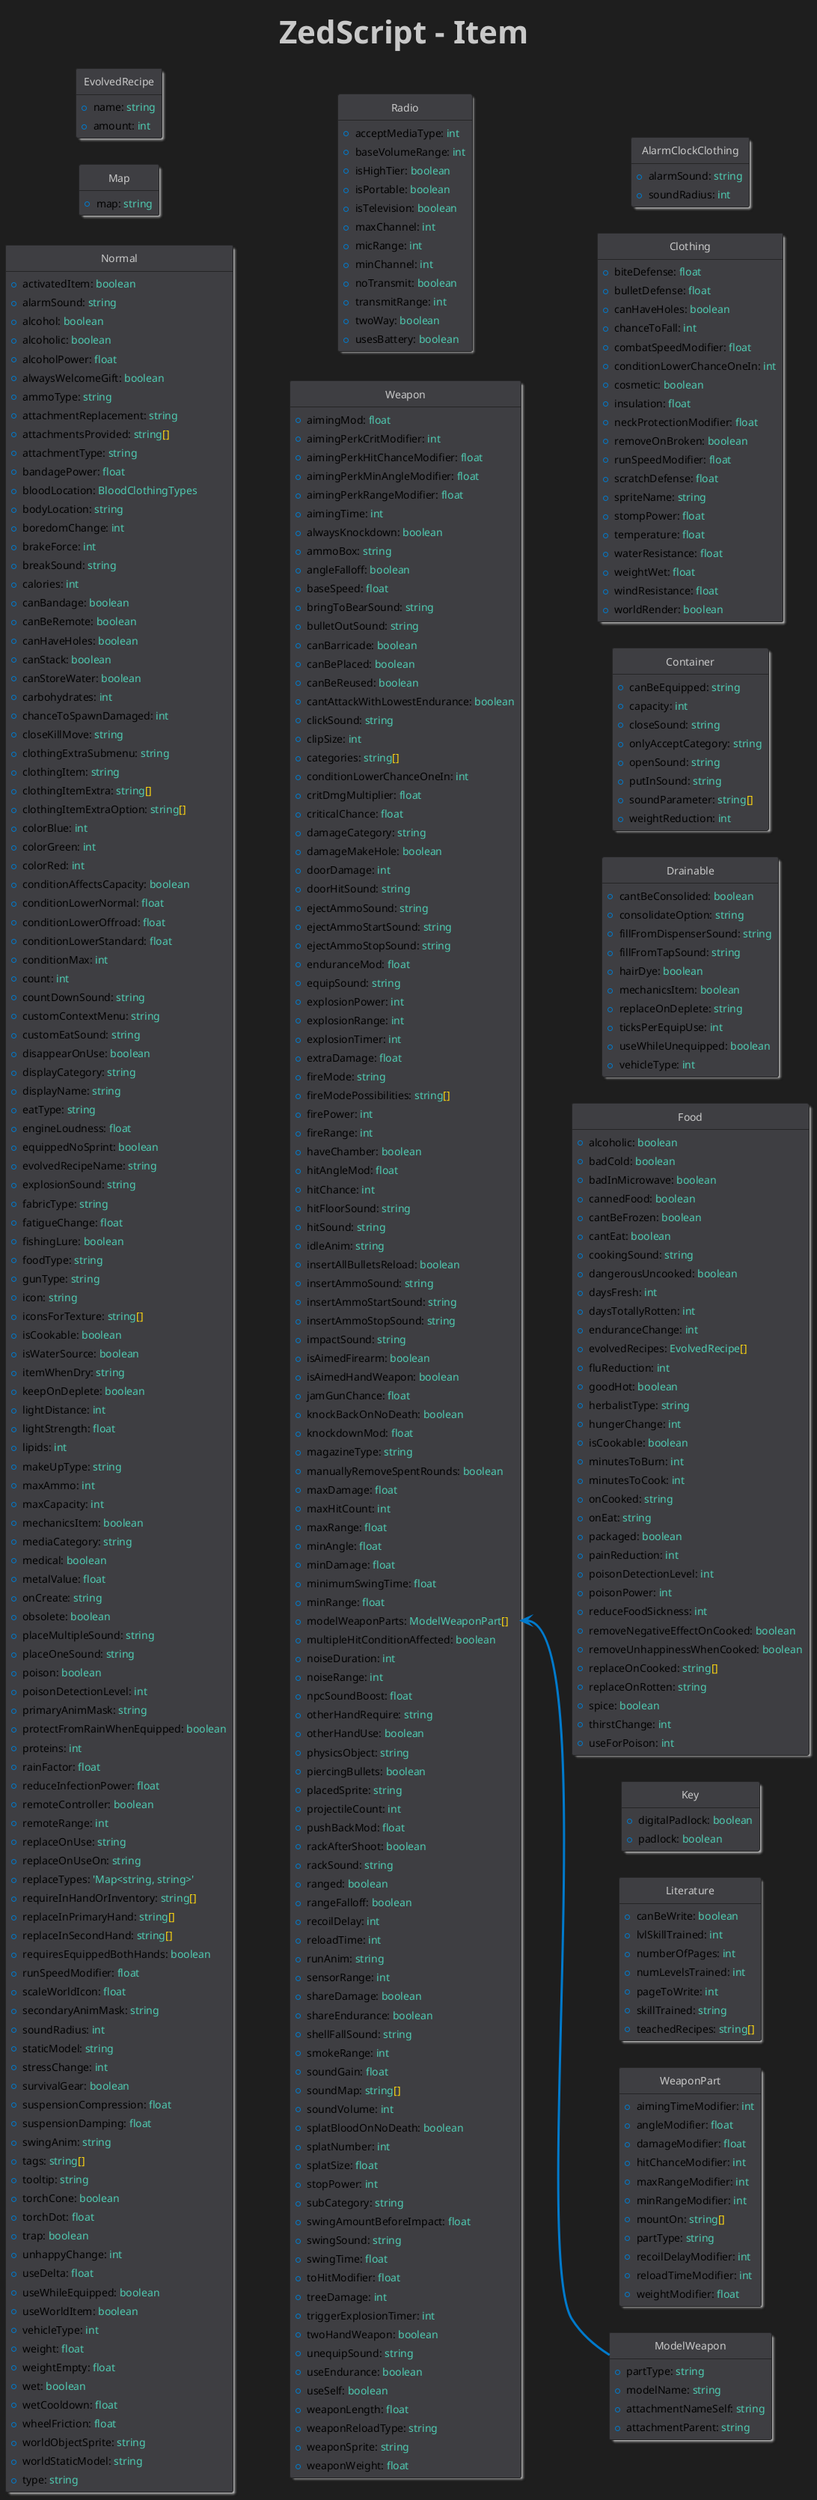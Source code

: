 @startuml ZedScript

title ZedScript - Item

hide circle
hide empty members
skinparam padding 3
skinparam shadowing true

skinparam TitleFontSize 42
skinparam TitleFontColor #C8C8C8
skinparam TitleFontName consolas
skinparam TitleFontStyle bold

skinparam BackgroundColor #1e1e1e

skinparam shadowOffset 3 3 1 1
skinparam ClassBorderThickness 1
skinparam ClassBorderColor #252526
skinparam ClassBackgroundColor #3e3e42
skinparam Classcolor #C8C8C8
skinparam ClassFontColor #C8C8C8
skinparam ClassFontName consolas
skinparam ClassFontSize 14

skinparam IconPublicColor #007acc

skinparam ObjectBorderColor #2d2d30
skinparam ObjectBackgroundColor #3e3e42
skinparam Objectcolor #C8C8C8
skinparam ObjectFontColor #C8C8C8
skinparam ObjectFontName consolas
skinparam ObjectFontSize 14

skinparam ArrowColor #007acc
skinparam ArrowThickness 3

skinparam TitleFontSize 42
' skinparam linetype ortho

''' ITEM '''

    class Normal {
        +activatedItem: <color:#4EC9B0>boolean
        +alarmSound: <color:#4EC9B0>string
        +alcohol: <color:#4EC9B0>boolean
        +alcoholic: <color:#4EC9B0>boolean
        +alcoholPower: <color:#4EC9B0>float
        +alwaysWelcomeGift: <color:#4EC9B0>boolean
        +ammoType: <color:#4EC9B0>string
        +attachmentReplacement: <color:#4EC9B0>string
        +attachmentsProvided: <color:#4EC9B0>string<color:#FFD710>[]
        +attachmentType: <color:#4EC9B0>string
        +bandagePower: <color:#4EC9B0>float
        +bloodLocation: <color:#4EC9B0>BloodClothingTypes
        +bodyLocation: <color:#4EC9B0>string
        +boredomChange: <color:#4EC9B0>int
        +brakeForce: <color:#4EC9B0>int
        +breakSound: <color:#4EC9B0>string
        +calories: <color:#4EC9B0>int
        +canBandage: <color:#4EC9B0>boolean
        +canBeRemote: <color:#4EC9B0>boolean
        +canHaveHoles: <color:#4EC9B0>boolean
        +canStack: <color:#4EC9B0>boolean
        +canStoreWater: <color:#4EC9B0>boolean
        +carbohydrates: <color:#4EC9B0>int
        +chanceToSpawnDamaged: <color:#4EC9B0>int
        +closeKillMove: <color:#4EC9B0>string
        +clothingExtraSubmenu: <color:#4EC9B0>string
        +clothingItem: <color:#4EC9B0>string
        +clothingItemExtra: <color:#4EC9B0>string<color:#FFD710>[]
        +clothingItemExtraOption: <color:#4EC9B0>string<color:#FFD710>[]
        +colorBlue: <color:#4EC9B0>int
        +colorGreen: <color:#4EC9B0>int
        +colorRed: <color:#4EC9B0>int
        +conditionAffectsCapacity: <color:#4EC9B0>boolean
        +conditionLowerNormal: <color:#4EC9B0>float
        +conditionLowerOffroad: <color:#4EC9B0>float
        +conditionLowerStandard: <color:#4EC9B0>float
        +conditionMax: <color:#4EC9B0>int
        +count: <color:#4EC9B0>int
        +countDownSound: <color:#4EC9B0>string
        +customContextMenu: <color:#4EC9B0>string
        +customEatSound: <color:#4EC9B0>string
        +disappearOnUse: <color:#4EC9B0>boolean
        +displayCategory: <color:#4EC9B0>string
        +displayName: <color:#4EC9B0>string
        +eatType: <color:#4EC9B0>string
        +engineLoudness: <color:#4EC9B0>float
        +equippedNoSprint: <color:#4EC9B0>boolean
        +evolvedRecipeName: <color:#4EC9B0>string
        +explosionSound: <color:#4EC9B0>string
        +fabricType: <color:#4EC9B0>string
        +fatigueChange: <color:#4EC9B0>float
        +fishingLure: <color:#4EC9B0>boolean
        +foodType: <color:#4EC9B0>string
        +gunType: <color:#4EC9B0>string
        +icon: <color:#4EC9B0>string
        +iconsForTexture: <color:#4EC9B0>string<color:#FFD710>[]
        +isCookable: <color:#4EC9B0>boolean
        +isWaterSource: <color:#4EC9B0>boolean
        +itemWhenDry: <color:#4EC9B0>string
        +keepOnDeplete: <color:#4EC9B0>boolean
        +lightDistance: <color:#4EC9B0>int
        +lightStrength: <color:#4EC9B0>float
        +lipids: <color:#4EC9B0>int
        +makeUpType: <color:#4EC9B0>string
        +maxAmmo: <color:#4EC9B0>int
        +maxCapacity: <color:#4EC9B0>int
        +mechanicsItem: <color:#4EC9B0>boolean
        +mediaCategory: <color:#4EC9B0>string
        +medical: <color:#4EC9B0>boolean
        +metalValue: <color:#4EC9B0>float
        +onCreate: <color:#4EC9B0>string
        +obsolete: <color:#4EC9B0>boolean
        +placeMultipleSound: <color:#4EC9B0>string
        +placeOneSound: <color:#4EC9B0>string
        +poison: <color:#4EC9B0>boolean
        +poisonDetectionLevel: <color:#4EC9B0>int
        +primaryAnimMask: <color:#4EC9B0>string
        +protectFromRainWhenEquipped: <color:#4EC9B0>boolean
        +proteins: <color:#4EC9B0>int
        +rainFactor: <color:#4EC9B0>float
        +reduceInfectionPower: <color:#4EC9B0>float
        +remoteController: <color:#4EC9B0>boolean
        +remoteRange: <color:#4EC9B0>int
        +replaceOnUse: <color:#4EC9B0>string
        +replaceOnUseOn: <color:#4EC9B0>string
        +replaceTypes: <color:#4EC9B0>'Map<string, string>'
        +requireInHandOrInventory: <color:#4EC9B0>string<color:#FFD710>[]
        +replaceInPrimaryHand: <color:#4EC9B0>string<color:#FFD710>[]
        +replaceInSecondHand: <color:#4EC9B0>string<color:#FFD710>[]
        +requiresEquippedBothHands: <color:#4EC9B0>boolean
        +runSpeedModifier: <color:#4EC9B0>float
        +scaleWorldIcon: <color:#4EC9B0>float
        +secondaryAnimMask: <color:#4EC9B0>string
        +soundRadius: <color:#4EC9B0>int
        +staticModel: <color:#4EC9B0>string
        +stressChange: <color:#4EC9B0>int
        +survivalGear: <color:#4EC9B0>boolean
        +suspensionCompression: <color:#4EC9B0>float
        +suspensionDamping: <color:#4EC9B0>float
        +swingAnim: <color:#4EC9B0>string
        +tags: <color:#4EC9B0>string<color:#FFD710>[]
        +tooltip: <color:#4EC9B0>string
        +torchCone: <color:#4EC9B0>boolean
        +torchDot: <color:#4EC9B0>float
        +trap: <color:#4EC9B0>boolean
        +unhappyChange: <color:#4EC9B0>int
        +useDelta: <color:#4EC9B0>float
        +useWhileEquipped: <color:#4EC9B0>boolean
        +useWorldItem: <color:#4EC9B0>boolean
        +vehicleType: <color:#4EC9B0>int
        +weight: <color:#4EC9B0>float
        +weightEmpty: <color:#4EC9B0>float
        +wet: <color:#4EC9B0>boolean
        +wetCooldown: <color:#4EC9B0>float
        +wheelFriction: <color:#4EC9B0>float
        +worldObjectSprite: <color:#4EC9B0>string
        +worldStaticModel: <color:#4EC9B0>string
        +type: <color:#4EC9B0>string
    }

    class AlarmClockClothing {
        +alarmSound: <color:#4EC9B0>string
        +soundRadius: <color:#4EC9B0>int
    }
    
    class Clothing {
        +biteDefense: <color:#4EC9B0>float
        +bulletDefense: <color:#4EC9B0>float
        +canHaveHoles: <color:#4EC9B0>boolean
        +chanceToFall: <color:#4EC9B0>int
        +combatSpeedModifier: <color:#4EC9B0>float
        +conditionLowerChanceOneIn: <color:#4EC9B0>int
        +cosmetic: <color:#4EC9B0>boolean
        +insulation: <color:#4EC9B0>float
        +neckProtectionModifier: <color:#4EC9B0>float
        +removeOnBroken: <color:#4EC9B0>boolean
        +runSpeedModifier: <color:#4EC9B0>float
        +scratchDefense: <color:#4EC9B0>float
        +spriteName: <color:#4EC9B0>string
        +stompPower: <color:#4EC9B0>float
        +temperature: <color:#4EC9B0>float
        +waterResistance: <color:#4EC9B0>float
        +weightWet: <color:#4EC9B0>float
        +windResistance: <color:#4EC9B0>float
        +worldRender: <color:#4EC9B0>boolean
    }

    class Container {
        +canBeEquipped: <color:#4EC9B0>string
        +capacity: <color:#4EC9B0>int
        +closeSound: <color:#4EC9B0>string
        +onlyAcceptCategory: <color:#4EC9B0>string
        +openSound: <color:#4EC9B0>string
        +putInSound: <color:#4EC9B0>string
        +soundParameter: <color:#4EC9B0>string<color:#FFD710>[]
        +weightReduction: <color:#4EC9B0>int
    }

    class Drainable {
        +cantBeConsolided: <color:#4EC9B0>boolean
        +consolidateOption: <color:#4EC9B0>string
        +fillFromDispenserSound: <color:#4EC9B0>string
        +fillFromTapSound: <color:#4EC9B0>string
        +hairDye: <color:#4EC9B0>boolean
        +mechanicsItem: <color:#4EC9B0>boolean
        +replaceOnDeplete: <color:#4EC9B0>string
        +ticksPerEquipUse: <color:#4EC9B0>int
        +useWhileUnequipped: <color:#4EC9B0>boolean
        +vehicleType: <color:#4EC9B0>int
    }

    class Food {
        +alcoholic: <color:#4EC9B0>boolean
        +badCold: <color:#4EC9B0>boolean
        +badInMicrowave: <color:#4EC9B0>boolean
        +cannedFood: <color:#4EC9B0>boolean
        +cantBeFrozen: <color:#4EC9B0>boolean
        +cantEat: <color:#4EC9B0>boolean
        +cookingSound: <color:#4EC9B0>string
        +dangerousUncooked: <color:#4EC9B0>boolean
        +daysFresh: <color:#4EC9B0>int
        +daysTotallyRotten: <color:#4EC9B0>int
        +enduranceChange: <color:#4EC9B0>int
        +evolvedRecipes: <color:#4EC9B0>EvolvedRecipe<color:#FFD710>[]
        +fluReduction: <color:#4EC9B0>int
        +goodHot: <color:#4EC9B0>boolean
        +herbalistType: <color:#4EC9B0>string
        +hungerChange: <color:#4EC9B0>int
        +isCookable: <color:#4EC9B0>boolean
        +minutesToBurn: <color:#4EC9B0>int
        +minutesToCook: <color:#4EC9B0>int
        +onCooked: <color:#4EC9B0>string
        +onEat: <color:#4EC9B0>string
        +packaged: <color:#4EC9B0>boolean
        +painReduction: <color:#4EC9B0>int
        +poisonDetectionLevel: <color:#4EC9B0>int
        +poisonPower: <color:#4EC9B0>int
        +reduceFoodSickness: <color:#4EC9B0>int
        +removeNegativeEffectOnCooked: <color:#4EC9B0>boolean
        +removeUnhappinessWhenCooked: <color:#4EC9B0>boolean
        +replaceOnCooked: <color:#4EC9B0>string<color:#FFD710>[]
        +replaceOnRotten: <color:#4EC9B0>string
        +spice: <color:#4EC9B0>boolean
        +thirstChange: <color:#4EC9B0>int
        +useForPoison: <color:#4EC9B0>int
    }

    class Key {
        +digitalPadlock: <color:#4EC9B0>boolean
        +padlock: <color:#4EC9B0>boolean
    }

    class Literature {
        +canBeWrite: <color:#4EC9B0>boolean
        +lvlSkillTrained: <color:#4EC9B0>int
        +numberOfPages: <color:#4EC9B0>int
        +numLevelsTrained: <color:#4EC9B0>int
        +pageToWrite: <color:#4EC9B0>int
        +skillTrained: <color:#4EC9B0>string
        +teachedRecipes: <color:#4EC9B0>string<color:#FFD710>[]
    }

    class Map {
        +map: <color:#4EC9B0>string
    }

    class Radio {
        +acceptMediaType: <color:#4EC9B0>int
        +baseVolumeRange: <color:#4EC9B0>int
        +isHighTier: <color:#4EC9B0>boolean
        +isPortable: <color:#4EC9B0>boolean
        +isTelevision: <color:#4EC9B0>boolean
        +maxChannel: <color:#4EC9B0>int
        +micRange: <color:#4EC9B0>int
        +minChannel: <color:#4EC9B0>int
        +noTransmit: <color:#4EC9B0>boolean
        +transmitRange: <color:#4EC9B0>int
        +twoWay: <color:#4EC9B0>boolean
        +usesBattery: <color:#4EC9B0>boolean
    }

    class Weapon {
        +aimingMod: <color:#4EC9B0>float
        +aimingPerkCritModifier: <color:#4EC9B0>int
        +aimingPerkHitChanceModifier: <color:#4EC9B0>float
        +aimingPerkMinAngleModifier: <color:#4EC9B0>float
        +aimingPerkRangeModifier: <color:#4EC9B0>float
        +aimingTime: <color:#4EC9B0>int
        +alwaysKnockdown: <color:#4EC9B0>boolean
        +ammoBox: <color:#4EC9B0>string
        +angleFalloff: <color:#4EC9B0>boolean
        +baseSpeed: <color:#4EC9B0>float
        +bringToBearSound: <color:#4EC9B0>string
        +bulletOutSound: <color:#4EC9B0>string
        +canBarricade: <color:#4EC9B0>boolean
        +canBePlaced: <color:#4EC9B0>boolean
        +canBeReused: <color:#4EC9B0>boolean
        +cantAttackWithLowestEndurance: <color:#4EC9B0>boolean
        +clickSound: <color:#4EC9B0>string
        +clipSize: <color:#4EC9B0>int
        +categories: <color:#4EC9B0>string<color:#FFD710>[]
        +conditionLowerChanceOneIn: <color:#4EC9B0>int
        +critDmgMultiplier: <color:#4EC9B0>float
        +criticalChance: <color:#4EC9B0>float
        +damageCategory: <color:#4EC9B0>string
        +damageMakeHole: <color:#4EC9B0>boolean
        +doorDamage: <color:#4EC9B0>int
        +doorHitSound: <color:#4EC9B0>string
        +ejectAmmoSound: <color:#4EC9B0>string
        +ejectAmmoStartSound: <color:#4EC9B0>string
        +ejectAmmoStopSound: <color:#4EC9B0>string
        +enduranceMod: <color:#4EC9B0>float
        +equipSound: <color:#4EC9B0>string
        +explosionPower: <color:#4EC9B0>int
        +explosionRange: <color:#4EC9B0>int
        +explosionTimer: <color:#4EC9B0>int
        +extraDamage: <color:#4EC9B0>float
        +fireMode: <color:#4EC9B0>string
        +fireModePossibilities: <color:#4EC9B0>string<color:#FFD710>[]
        +firePower: <color:#4EC9B0>int
        +fireRange: <color:#4EC9B0>int
        +haveChamber: <color:#4EC9B0>boolean
        +hitAngleMod: <color:#4EC9B0>float
        +hitChance: <color:#4EC9B0>int
        +hitFloorSound: <color:#4EC9B0>string
        +hitSound: <color:#4EC9B0>string
        +idleAnim: <color:#4EC9B0>string
        +insertAllBulletsReload: <color:#4EC9B0>boolean
        +insertAmmoSound: <color:#4EC9B0>string
        +insertAmmoStartSound: <color:#4EC9B0>string
        +insertAmmoStopSound: <color:#4EC9B0>string
        +impactSound: <color:#4EC9B0>string
        +isAimedFirearm: <color:#4EC9B0>boolean
        +isAimedHandWeapon: <color:#4EC9B0>boolean
        +jamGunChance: <color:#4EC9B0>float
        +knockBackOnNoDeath: <color:#4EC9B0>boolean
        +knockdownMod: <color:#4EC9B0>float
        +magazineType: <color:#4EC9B0>string
        +manuallyRemoveSpentRounds: <color:#4EC9B0>boolean
        +maxDamage: <color:#4EC9B0>float
        +maxHitCount: <color:#4EC9B0>int
        +maxRange: <color:#4EC9B0>float
        +minAngle: <color:#4EC9B0>float
        +minDamage: <color:#4EC9B0>float
        +minimumSwingTime: <color:#4EC9B0>float
        +minRange: <color:#4EC9B0>float
        +modelWeaponParts: <color:#4EC9B0>ModelWeaponPart<color:#FFD710>[]
        +multipleHitConditionAffected: <color:#4EC9B0>boolean
        +noiseDuration: <color:#4EC9B0>int
        +noiseRange: <color:#4EC9B0>int
        +npcSoundBoost: <color:#4EC9B0>float
        +otherHandRequire: <color:#4EC9B0>string
        +otherHandUse: <color:#4EC9B0>boolean
        +physicsObject: <color:#4EC9B0>string
        +piercingBullets: <color:#4EC9B0>boolean
        +placedSprite: <color:#4EC9B0>string
        +projectileCount: <color:#4EC9B0>int
        +pushBackMod: <color:#4EC9B0>float
        +rackAfterShoot: <color:#4EC9B0>boolean
        +rackSound: <color:#4EC9B0>string
        +ranged: <color:#4EC9B0>boolean
        +rangeFalloff: <color:#4EC9B0>boolean
        +recoilDelay: <color:#4EC9B0>int
        +reloadTime: <color:#4EC9B0>int
        +runAnim: <color:#4EC9B0>string
        +sensorRange: <color:#4EC9B0>int
        +shareDamage: <color:#4EC9B0>boolean
        +shareEndurance: <color:#4EC9B0>boolean
        +shellFallSound: <color:#4EC9B0>string
        +smokeRange: <color:#4EC9B0>int
        +soundGain: <color:#4EC9B0>float
        +soundMap: <color:#4EC9B0>string<color:#FFD710>[]
        +soundVolume: <color:#4EC9B0>int
        +splatBloodOnNoDeath: <color:#4EC9B0>boolean
        +splatNumber: <color:#4EC9B0>int
        +splatSize: <color:#4EC9B0>float
        +stopPower: <color:#4EC9B0>int
        +subCategory: <color:#4EC9B0>string
        +swingAmountBeforeImpact: <color:#4EC9B0>float
        +swingSound: <color:#4EC9B0>string
        +swingTime: <color:#4EC9B0>float
        +toHitModifier: <color:#4EC9B0>float
        +treeDamage: <color:#4EC9B0>int
        +triggerExplosionTimer: <color:#4EC9B0>int
        +twoHandWeapon: <color:#4EC9B0>boolean
        +unequipSound: <color:#4EC9B0>string
        +useEndurance: <color:#4EC9B0>boolean
        +useSelf: <color:#4EC9B0>boolean
        +weaponLength: <color:#4EC9B0>float
        +weaponReloadType: <color:#4EC9B0>string
        +weaponSprite: <color:#4EC9B0>string
        +weaponWeight: <color:#4EC9B0>float
    }

    class WeaponPart {
        +aimingTimeModifier: <color:#4EC9B0>int
        +angleModifier: <color:#4EC9B0>float
        +damageModifier: <color:#4EC9B0>float
        +hitChanceModifier: <color:#4EC9B0>int
        +maxRangeModifier: <color:#4EC9B0>int
        +minRangeModifier: <color:#4EC9B0>int
        +mountOn: <color:#4EC9B0>string<color:#FFD710><color:#FFD710>[]
        +partType: <color:#4EC9B0>string
        +recoilDelayModifier: <color:#4EC9B0>int
        +reloadTimeModifier: <color:#4EC9B0>int
        +weightModifier: <color:#4EC9B0>float
    }

'''''''''''''''''''''''''''''''

    class ModelWeapon {
        +partType: <color:#4EC9B0>string
        +modelName: <color:#4EC9B0>string
        +attachmentNameSelf: <color:#4EC9B0>string
        +attachmentParent: <color:#4EC9B0>string
    }

    class EvolvedRecipe {
        +name: <color:#4EC9B0>string
        +amount: <color:#4EC9B0>int
    }

    left to right direction

    Normal::activatedItem -[hidden]- Radio
    Normal -[hidden]- Weapon
    Weapon -[hidden]- Clothing
    Weapon -[hidden]- Container
    Weapon -[hidden]- Drainable
    Weapon -[hidden]- Food
    Weapon -[hidden]- Literature
    Weapon::modelWeaponParts <-- ModelWeapon
    Weapon -[hidden]- WeaponPart
    Weapon -[hidden]- Key
    Weapon -[hidden]- AlarmClockClothing

@enduml